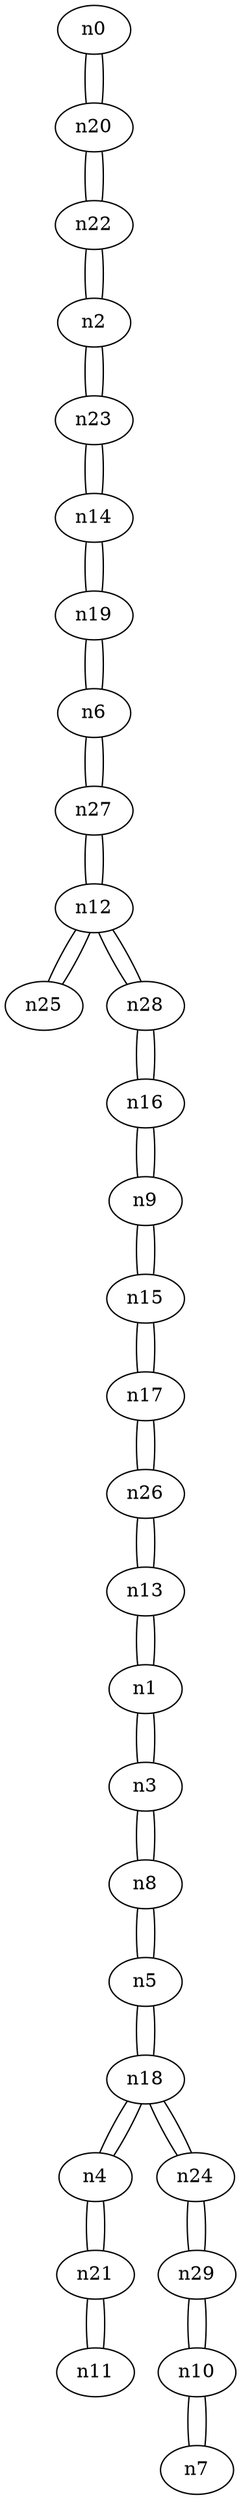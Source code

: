 graph {
n0;
n1;
n2;
n3;
n4;
n5;
n6;
n7;
n8;
n9;
n10;
n11;
n12;
n13;
n14;
n15;
n16;
n17;
n18;
n19;
n20;
n21;
n22;
n23;
n24;
n25;
n26;
n27;
n28;
n29;
n0 -- n20;
n1 -- n13;
n1 -- n3;
n2 -- n22;
n2 -- n23;
n3 -- n1;
n3 -- n8;
n4 -- n21;
n4 -- n18;
n5 -- n8;
n5 -- n18;
n6 -- n19;
n6 -- n27;
n7 -- n10;
n8 -- n5;
n8 -- n3;
n9 -- n15;
n9 -- n16;
n10 -- n7;
n10 -- n29;
n11 -- n21;
n12 -- n25;
n12 -- n27;
n12 -- n28;
n13 -- n1;
n13 -- n26;
n14 -- n23;
n14 -- n19;
n15 -- n17;
n15 -- n9;
n16 -- n9;
n16 -- n28;
n17 -- n15;
n17 -- n26;
n18 -- n4;
n18 -- n5;
n18 -- n24;
n19 -- n14;
n19 -- n6;
n20 -- n22;
n20 -- n0;
n21 -- n11;
n21 -- n4;
n22 -- n2;
n22 -- n20;
n23 -- n14;
n23 -- n2;
n24 -- n29;
n24 -- n18;
n25 -- n12;
n26 -- n13;
n26 -- n17;
n27 -- n6;
n27 -- n12;
n28 -- n12;
n28 -- n16;
n29 -- n10;
n29 -- n24;
}
